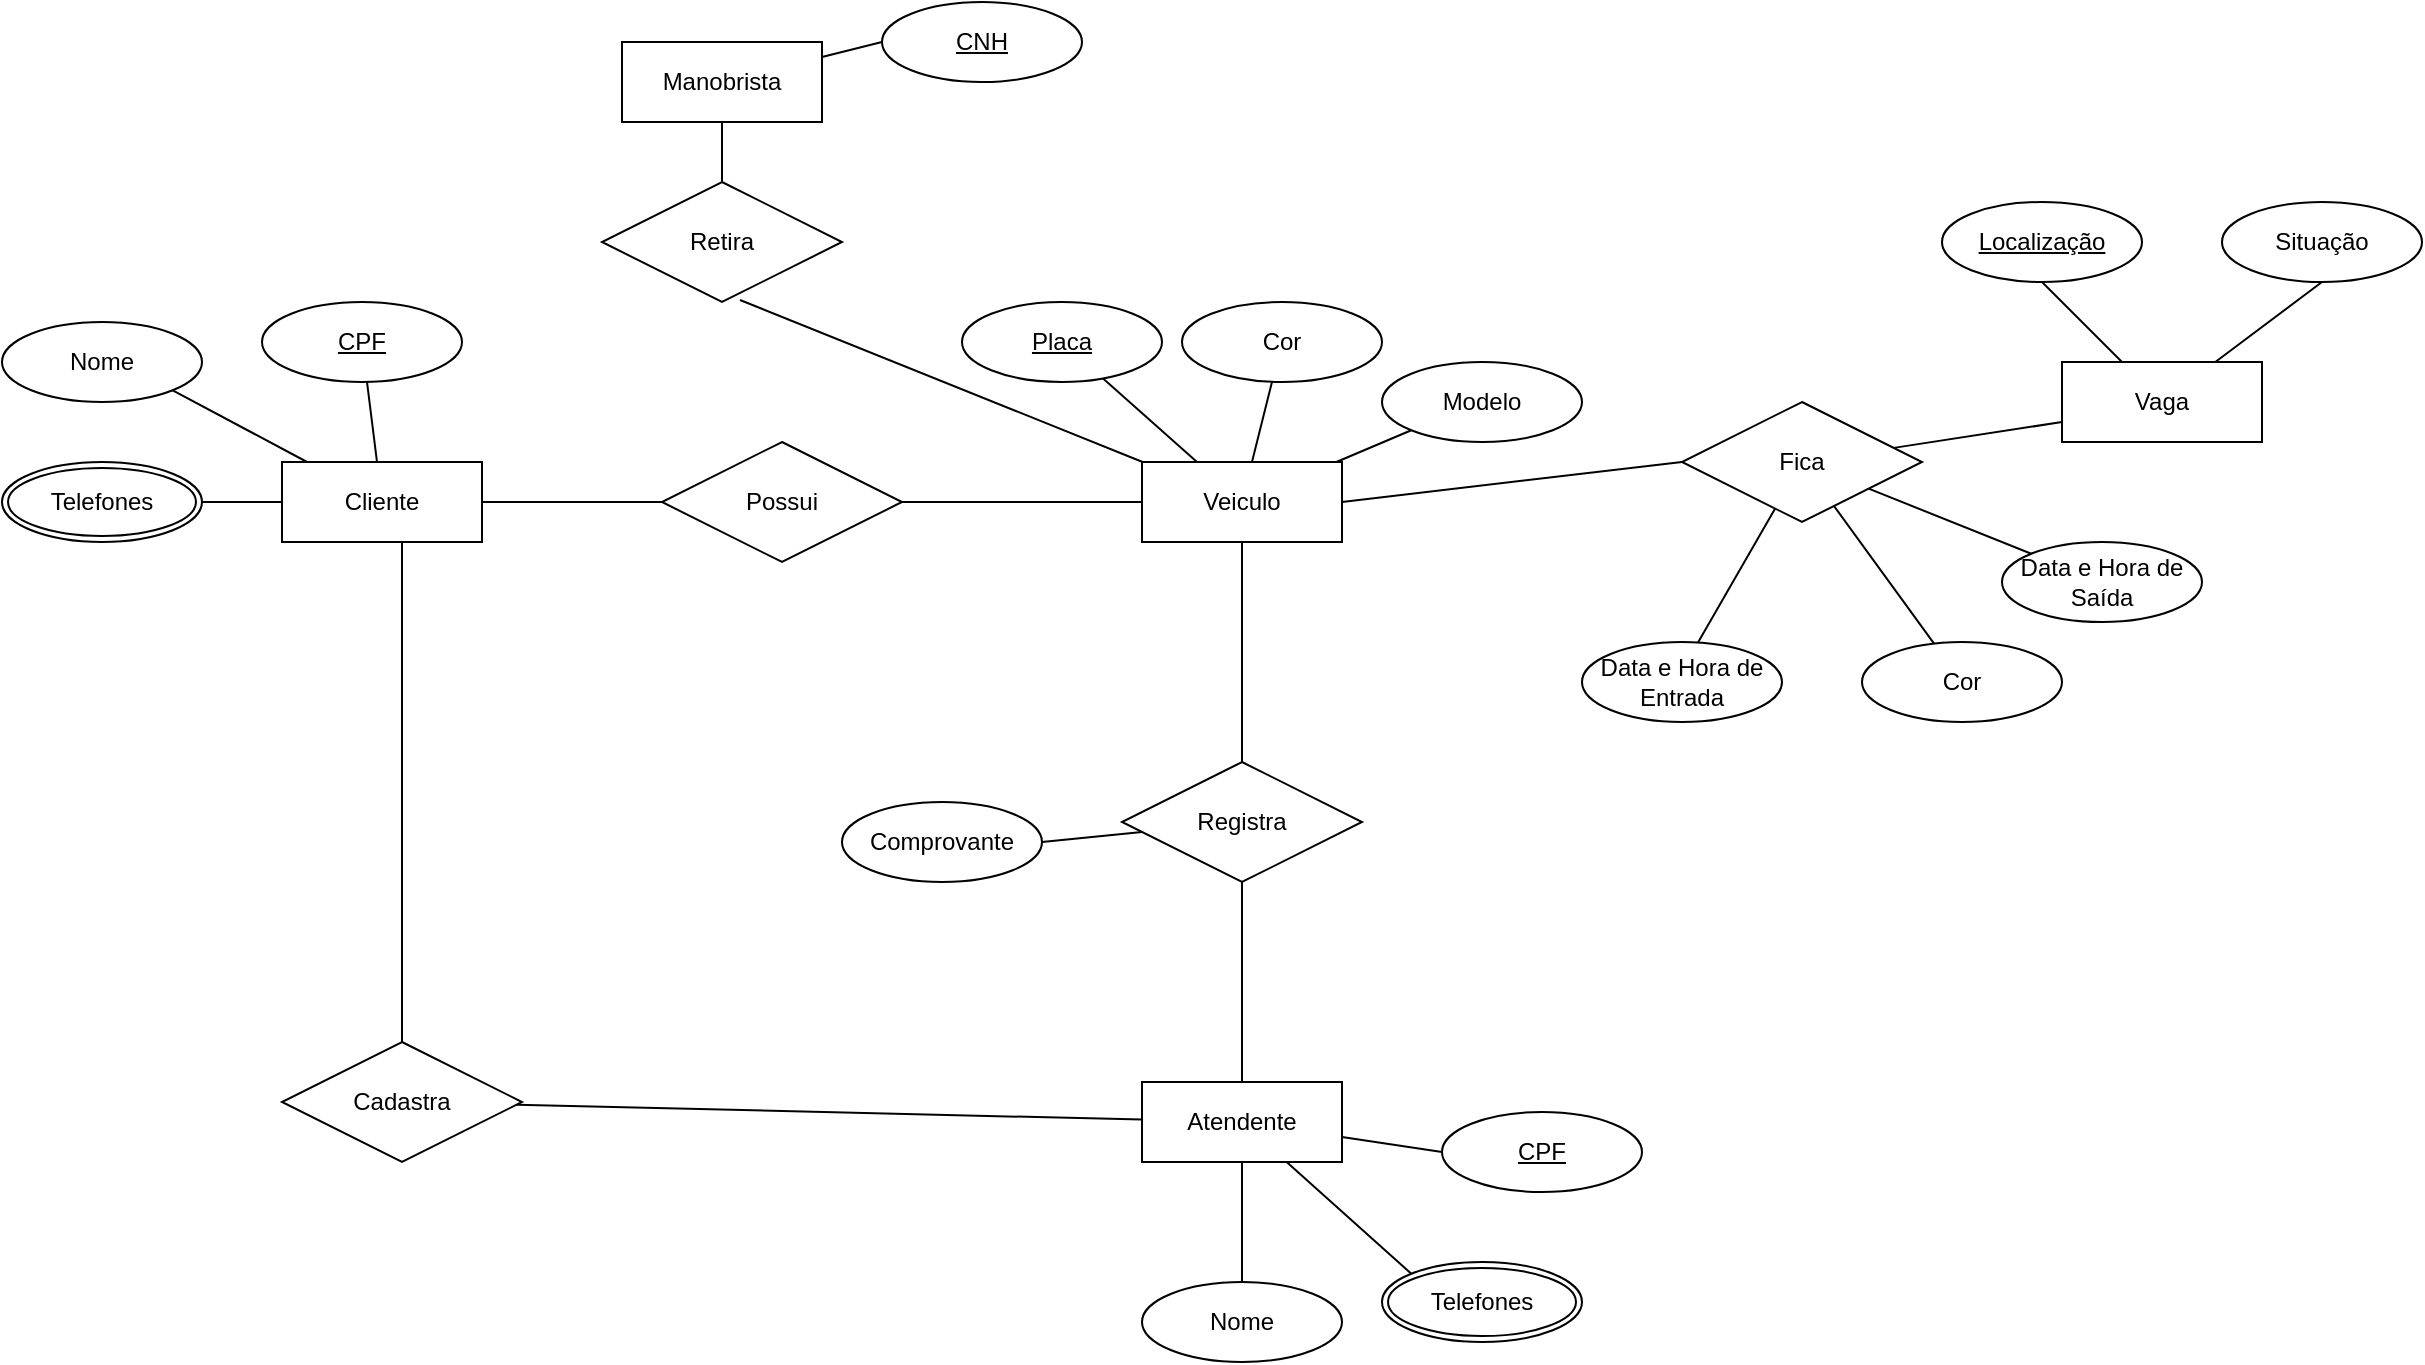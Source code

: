 <mxfile version="13.6.9" type="device"><diagram id="L33ve2XNf-j81ZjS3T_S" name="Page-1"><mxGraphModel dx="1546" dy="613" grid="1" gridSize="10" guides="1" tooltips="1" connect="1" arrows="1" fold="1" page="1" pageScale="1" pageWidth="827" pageHeight="1169" math="0" shadow="0"><root><mxCell id="0"/><mxCell id="1" parent="0"/><mxCell id="oF4vFwnGdv9JNcmL81rW-35" style="edgeStyle=none;rounded=0;orthogonalLoop=1;jettySize=auto;html=1;endArrow=none;endFill=0;" parent="1" source="oF4vFwnGdv9JNcmL81rW-1" target="oF4vFwnGdv9JNcmL81rW-4" edge="1"><mxGeometry relative="1" as="geometry"/></mxCell><mxCell id="oF4vFwnGdv9JNcmL81rW-36" style="edgeStyle=none;rounded=0;orthogonalLoop=1;jettySize=auto;html=1;entryX=1;entryY=1;entryDx=0;entryDy=0;endArrow=none;endFill=0;" parent="1" source="oF4vFwnGdv9JNcmL81rW-1" target="oF4vFwnGdv9JNcmL81rW-2" edge="1"><mxGeometry relative="1" as="geometry"/></mxCell><mxCell id="oF4vFwnGdv9JNcmL81rW-37" style="edgeStyle=none;rounded=0;orthogonalLoop=1;jettySize=auto;html=1;endArrow=none;endFill=0;" parent="1" source="oF4vFwnGdv9JNcmL81rW-1" target="oF4vFwnGdv9JNcmL81rW-5" edge="1"><mxGeometry relative="1" as="geometry"/></mxCell><mxCell id="oF4vFwnGdv9JNcmL81rW-1" value="Cliente" style="whiteSpace=wrap;html=1;align=center;" parent="1" vertex="1"><mxGeometry x="340" y="240" width="100" height="40" as="geometry"/></mxCell><mxCell id="oF4vFwnGdv9JNcmL81rW-2" value="Nome" style="ellipse;whiteSpace=wrap;html=1;align=center;" parent="1" vertex="1"><mxGeometry x="200" y="170" width="100" height="40" as="geometry"/></mxCell><mxCell id="oF4vFwnGdv9JNcmL81rW-4" value="CPF" style="ellipse;whiteSpace=wrap;html=1;align=center;fontStyle=4;" parent="1" vertex="1"><mxGeometry x="330" y="160" width="100" height="40" as="geometry"/></mxCell><mxCell id="oF4vFwnGdv9JNcmL81rW-5" value="Telefones" style="ellipse;shape=doubleEllipse;margin=3;whiteSpace=wrap;html=1;align=center;" parent="1" vertex="1"><mxGeometry x="200" y="240" width="100" height="40" as="geometry"/></mxCell><mxCell id="oF4vFwnGdv9JNcmL81rW-34" style="edgeStyle=none;rounded=0;orthogonalLoop=1;jettySize=auto;html=1;entryX=1;entryY=0.5;entryDx=0;entryDy=0;endArrow=none;endFill=0;" parent="1" source="oF4vFwnGdv9JNcmL81rW-6" target="oF4vFwnGdv9JNcmL81rW-1" edge="1"><mxGeometry relative="1" as="geometry"/></mxCell><mxCell id="oF4vFwnGdv9JNcmL81rW-6" value="Possui" style="shape=rhombus;perimeter=rhombusPerimeter;whiteSpace=wrap;html=1;align=center;" parent="1" vertex="1"><mxGeometry x="530" y="230" width="120" height="60" as="geometry"/></mxCell><mxCell id="oF4vFwnGdv9JNcmL81rW-30" style="edgeStyle=none;rounded=0;orthogonalLoop=1;jettySize=auto;html=1;entryX=0;entryY=1;entryDx=0;entryDy=0;endArrow=none;endFill=0;" parent="1" source="oF4vFwnGdv9JNcmL81rW-7" target="oF4vFwnGdv9JNcmL81rW-8" edge="1"><mxGeometry relative="1" as="geometry"/></mxCell><mxCell id="oF4vFwnGdv9JNcmL81rW-31" style="edgeStyle=none;rounded=0;orthogonalLoop=1;jettySize=auto;html=1;endArrow=none;endFill=0;" parent="1" source="oF4vFwnGdv9JNcmL81rW-7" target="oF4vFwnGdv9JNcmL81rW-10" edge="1"><mxGeometry relative="1" as="geometry"/></mxCell><mxCell id="oF4vFwnGdv9JNcmL81rW-32" style="edgeStyle=none;rounded=0;orthogonalLoop=1;jettySize=auto;html=1;endArrow=none;endFill=0;" parent="1" source="oF4vFwnGdv9JNcmL81rW-7" target="oF4vFwnGdv9JNcmL81rW-9" edge="1"><mxGeometry relative="1" as="geometry"/></mxCell><mxCell id="oF4vFwnGdv9JNcmL81rW-33" style="edgeStyle=none;rounded=0;orthogonalLoop=1;jettySize=auto;html=1;entryX=1;entryY=0.5;entryDx=0;entryDy=0;endArrow=none;endFill=0;" parent="1" source="oF4vFwnGdv9JNcmL81rW-7" target="oF4vFwnGdv9JNcmL81rW-6" edge="1"><mxGeometry relative="1" as="geometry"/></mxCell><mxCell id="oF4vFwnGdv9JNcmL81rW-38" style="edgeStyle=none;rounded=0;orthogonalLoop=1;jettySize=auto;html=1;endArrow=none;endFill=0;" parent="1" source="oF4vFwnGdv9JNcmL81rW-7" target="oF4vFwnGdv9JNcmL81rW-15" edge="1"><mxGeometry relative="1" as="geometry"/></mxCell><mxCell id="oF4vFwnGdv9JNcmL81rW-48" style="edgeStyle=none;rounded=0;orthogonalLoop=1;jettySize=auto;html=1;entryX=0.575;entryY=0.983;entryDx=0;entryDy=0;entryPerimeter=0;endArrow=none;endFill=0;" parent="1" source="oF4vFwnGdv9JNcmL81rW-7" target="oF4vFwnGdv9JNcmL81rW-47" edge="1"><mxGeometry relative="1" as="geometry"/></mxCell><mxCell id="SW4eC0XUBeYohrpptzX0-1" style="rounded=0;orthogonalLoop=1;jettySize=auto;html=1;exitX=1;exitY=0.5;exitDx=0;exitDy=0;entryX=0;entryY=0.5;entryDx=0;entryDy=0;endArrow=none;endFill=0;" edge="1" parent="1" source="oF4vFwnGdv9JNcmL81rW-7" target="oF4vFwnGdv9JNcmL81rW-11"><mxGeometry relative="1" as="geometry"/></mxCell><mxCell id="oF4vFwnGdv9JNcmL81rW-7" value="Veiculo" style="whiteSpace=wrap;html=1;align=center;" parent="1" vertex="1"><mxGeometry x="770" y="240" width="100" height="40" as="geometry"/></mxCell><mxCell id="oF4vFwnGdv9JNcmL81rW-8" value="Modelo" style="ellipse;whiteSpace=wrap;html=1;align=center;" parent="1" vertex="1"><mxGeometry x="890" y="190" width="100" height="40" as="geometry"/></mxCell><mxCell id="oF4vFwnGdv9JNcmL81rW-9" value="Placa" style="ellipse;whiteSpace=wrap;html=1;align=center;fontStyle=4;" parent="1" vertex="1"><mxGeometry x="680" y="160" width="100" height="40" as="geometry"/></mxCell><mxCell id="oF4vFwnGdv9JNcmL81rW-10" value="Cor" style="ellipse;whiteSpace=wrap;html=1;align=center;" parent="1" vertex="1"><mxGeometry x="790" y="160" width="100" height="40" as="geometry"/></mxCell><mxCell id="oF4vFwnGdv9JNcmL81rW-26" style="edgeStyle=none;rounded=0;orthogonalLoop=1;jettySize=auto;html=1;entryX=0;entryY=0.75;entryDx=0;entryDy=0;endArrow=none;endFill=0;" parent="1" source="oF4vFwnGdv9JNcmL81rW-11" target="oF4vFwnGdv9JNcmL81rW-12" edge="1"><mxGeometry relative="1" as="geometry"/></mxCell><mxCell id="oF4vFwnGdv9JNcmL81rW-27" style="edgeStyle=none;rounded=0;orthogonalLoop=1;jettySize=auto;html=1;endArrow=none;endFill=0;" parent="1" source="oF4vFwnGdv9JNcmL81rW-11" target="oF4vFwnGdv9JNcmL81rW-23" edge="1"><mxGeometry relative="1" as="geometry"/></mxCell><mxCell id="oF4vFwnGdv9JNcmL81rW-28" style="edgeStyle=none;rounded=0;orthogonalLoop=1;jettySize=auto;html=1;endArrow=none;endFill=0;" parent="1" source="oF4vFwnGdv9JNcmL81rW-11" target="oF4vFwnGdv9JNcmL81rW-22" edge="1"><mxGeometry relative="1" as="geometry"/></mxCell><mxCell id="oF4vFwnGdv9JNcmL81rW-29" style="edgeStyle=none;rounded=0;orthogonalLoop=1;jettySize=auto;html=1;entryX=0.57;entryY=0.05;entryDx=0;entryDy=0;entryPerimeter=0;endArrow=none;endFill=0;" parent="1" source="oF4vFwnGdv9JNcmL81rW-11" target="oF4vFwnGdv9JNcmL81rW-21" edge="1"><mxGeometry relative="1" as="geometry"/></mxCell><mxCell id="oF4vFwnGdv9JNcmL81rW-11" value="Fica" style="shape=rhombus;perimeter=rhombusPerimeter;whiteSpace=wrap;html=1;align=center;" parent="1" vertex="1"><mxGeometry x="1040" y="210" width="120" height="60" as="geometry"/></mxCell><mxCell id="oF4vFwnGdv9JNcmL81rW-24" style="rounded=0;orthogonalLoop=1;jettySize=auto;html=1;entryX=0.5;entryY=1;entryDx=0;entryDy=0;endArrow=none;endFill=0;" parent="1" source="oF4vFwnGdv9JNcmL81rW-12" target="oF4vFwnGdv9JNcmL81rW-14" edge="1"><mxGeometry relative="1" as="geometry"/></mxCell><mxCell id="oF4vFwnGdv9JNcmL81rW-25" style="edgeStyle=none;rounded=0;orthogonalLoop=1;jettySize=auto;html=1;entryX=0.5;entryY=1;entryDx=0;entryDy=0;endArrow=none;endFill=0;" parent="1" source="oF4vFwnGdv9JNcmL81rW-12" target="oF4vFwnGdv9JNcmL81rW-13" edge="1"><mxGeometry relative="1" as="geometry"/></mxCell><mxCell id="oF4vFwnGdv9JNcmL81rW-12" value="Vaga" style="whiteSpace=wrap;html=1;align=center;" parent="1" vertex="1"><mxGeometry x="1230" y="190" width="100" height="40" as="geometry"/></mxCell><mxCell id="oF4vFwnGdv9JNcmL81rW-13" value="Localização" style="ellipse;whiteSpace=wrap;html=1;align=center;fontStyle=4;" parent="1" vertex="1"><mxGeometry x="1170" y="110" width="100" height="40" as="geometry"/></mxCell><mxCell id="oF4vFwnGdv9JNcmL81rW-14" value="Situação" style="ellipse;whiteSpace=wrap;html=1;align=center;" parent="1" vertex="1"><mxGeometry x="1310" y="110" width="100" height="40" as="geometry"/></mxCell><mxCell id="oF4vFwnGdv9JNcmL81rW-39" style="edgeStyle=none;rounded=0;orthogonalLoop=1;jettySize=auto;html=1;entryX=0.5;entryY=0;entryDx=0;entryDy=0;endArrow=none;endFill=0;" parent="1" source="oF4vFwnGdv9JNcmL81rW-15" target="oF4vFwnGdv9JNcmL81rW-16" edge="1"><mxGeometry relative="1" as="geometry"/></mxCell><mxCell id="oF4vFwnGdv9JNcmL81rW-43" style="edgeStyle=none;rounded=0;orthogonalLoop=1;jettySize=auto;html=1;entryX=1;entryY=0.5;entryDx=0;entryDy=0;endArrow=none;endFill=0;" parent="1" source="oF4vFwnGdv9JNcmL81rW-15" target="oF4vFwnGdv9JNcmL81rW-17" edge="1"><mxGeometry relative="1" as="geometry"/></mxCell><mxCell id="oF4vFwnGdv9JNcmL81rW-15" value="Registra" style="shape=rhombus;perimeter=rhombusPerimeter;whiteSpace=wrap;html=1;align=center;" parent="1" vertex="1"><mxGeometry x="760" y="390" width="120" height="60" as="geometry"/></mxCell><mxCell id="oF4vFwnGdv9JNcmL81rW-40" style="edgeStyle=none;rounded=0;orthogonalLoop=1;jettySize=auto;html=1;endArrow=none;endFill=0;entryX=0;entryY=0.5;entryDx=0;entryDy=0;" parent="1" source="oF4vFwnGdv9JNcmL81rW-16" target="SW4eC0XUBeYohrpptzX0-2" edge="1"><mxGeometry relative="1" as="geometry"><mxPoint x="912.913" y="583.273" as="targetPoint"/></mxGeometry></mxCell><mxCell id="oF4vFwnGdv9JNcmL81rW-41" style="edgeStyle=none;rounded=0;orthogonalLoop=1;jettySize=auto;html=1;entryX=0;entryY=0;entryDx=0;entryDy=0;endArrow=none;endFill=0;" parent="1" source="oF4vFwnGdv9JNcmL81rW-16" target="SW4eC0XUBeYohrpptzX0-5" edge="1"><mxGeometry relative="1" as="geometry"><mxPoint x="924.854" y="655.774" as="targetPoint"/></mxGeometry></mxCell><mxCell id="oF4vFwnGdv9JNcmL81rW-42" style="edgeStyle=none;rounded=0;orthogonalLoop=1;jettySize=auto;html=1;entryX=0.5;entryY=0;entryDx=0;entryDy=0;endArrow=none;endFill=0;" parent="1" source="oF4vFwnGdv9JNcmL81rW-16" target="oF4vFwnGdv9JNcmL81rW-20" edge="1"><mxGeometry relative="1" as="geometry"/></mxCell><mxCell id="oF4vFwnGdv9JNcmL81rW-16" value="Atendente" style="whiteSpace=wrap;html=1;align=center;" parent="1" vertex="1"><mxGeometry x="770" y="550" width="100" height="40" as="geometry"/></mxCell><mxCell id="oF4vFwnGdv9JNcmL81rW-17" value="Comprovante" style="ellipse;whiteSpace=wrap;html=1;align=center;" parent="1" vertex="1"><mxGeometry x="620" y="410" width="100" height="40" as="geometry"/></mxCell><mxCell id="oF4vFwnGdv9JNcmL81rW-20" value="Nome" style="ellipse;whiteSpace=wrap;html=1;align=center;" parent="1" vertex="1"><mxGeometry x="770" y="650" width="100" height="40" as="geometry"/></mxCell><mxCell id="oF4vFwnGdv9JNcmL81rW-21" value="Data e Hora de Entrada" style="ellipse;whiteSpace=wrap;html=1;align=center;" parent="1" vertex="1"><mxGeometry x="990" y="330" width="100" height="40" as="geometry"/></mxCell><mxCell id="oF4vFwnGdv9JNcmL81rW-22" value="Cor" style="ellipse;whiteSpace=wrap;html=1;align=center;" parent="1" vertex="1"><mxGeometry x="1130" y="330" width="100" height="40" as="geometry"/></mxCell><mxCell id="oF4vFwnGdv9JNcmL81rW-23" value="Data e Hora de Saída" style="ellipse;whiteSpace=wrap;html=1;align=center;" parent="1" vertex="1"><mxGeometry x="1200" y="280" width="100" height="40" as="geometry"/></mxCell><mxCell id="oF4vFwnGdv9JNcmL81rW-45" style="edgeStyle=none;rounded=0;orthogonalLoop=1;jettySize=auto;html=1;endArrow=none;endFill=0;" parent="1" source="oF4vFwnGdv9JNcmL81rW-44" target="oF4vFwnGdv9JNcmL81rW-16" edge="1"><mxGeometry relative="1" as="geometry"/></mxCell><mxCell id="oF4vFwnGdv9JNcmL81rW-46" style="edgeStyle=none;rounded=0;orthogonalLoop=1;jettySize=auto;html=1;entryX=0.6;entryY=1;entryDx=0;entryDy=0;entryPerimeter=0;endArrow=none;endFill=0;" parent="1" source="oF4vFwnGdv9JNcmL81rW-44" target="oF4vFwnGdv9JNcmL81rW-1" edge="1"><mxGeometry relative="1" as="geometry"/></mxCell><mxCell id="oF4vFwnGdv9JNcmL81rW-44" value="Cadastra" style="shape=rhombus;perimeter=rhombusPerimeter;whiteSpace=wrap;html=1;align=center;" parent="1" vertex="1"><mxGeometry x="340" y="530" width="120" height="60" as="geometry"/></mxCell><mxCell id="oF4vFwnGdv9JNcmL81rW-49" style="edgeStyle=none;rounded=0;orthogonalLoop=1;jettySize=auto;html=1;endArrow=none;endFill=0;" parent="1" source="oF4vFwnGdv9JNcmL81rW-47" target="oF4vFwnGdv9JNcmL81rW-50" edge="1"><mxGeometry relative="1" as="geometry"><mxPoint x="560" y="50" as="targetPoint"/></mxGeometry></mxCell><mxCell id="oF4vFwnGdv9JNcmL81rW-47" value="Retira" style="shape=rhombus;perimeter=rhombusPerimeter;whiteSpace=wrap;html=1;align=center;" parent="1" vertex="1"><mxGeometry x="500" y="100" width="120" height="60" as="geometry"/></mxCell><mxCell id="oF4vFwnGdv9JNcmL81rW-52" style="edgeStyle=none;rounded=0;orthogonalLoop=1;jettySize=auto;html=1;endArrow=none;endFill=0;entryX=0;entryY=0.5;entryDx=0;entryDy=0;" parent="1" source="oF4vFwnGdv9JNcmL81rW-50" target="SW4eC0XUBeYohrpptzX0-6" edge="1"><mxGeometry relative="1" as="geometry"><mxPoint x="643.36" y="37.208" as="targetPoint"/></mxGeometry></mxCell><mxCell id="oF4vFwnGdv9JNcmL81rW-50" value="Manobrista" style="whiteSpace=wrap;html=1;align=center;" parent="1" vertex="1"><mxGeometry x="510" y="30" width="100" height="40" as="geometry"/></mxCell><mxCell id="SW4eC0XUBeYohrpptzX0-2" value="CPF" style="ellipse;whiteSpace=wrap;html=1;align=center;fontStyle=4;" vertex="1" parent="1"><mxGeometry x="920" y="565" width="100" height="40" as="geometry"/></mxCell><mxCell id="SW4eC0XUBeYohrpptzX0-5" value="Telefones" style="ellipse;shape=doubleEllipse;margin=3;whiteSpace=wrap;html=1;align=center;" vertex="1" parent="1"><mxGeometry x="890" y="640" width="100" height="40" as="geometry"/></mxCell><mxCell id="SW4eC0XUBeYohrpptzX0-6" value="CNH" style="ellipse;whiteSpace=wrap;html=1;align=center;fontStyle=4;" vertex="1" parent="1"><mxGeometry x="640" y="10" width="100" height="40" as="geometry"/></mxCell></root></mxGraphModel></diagram></mxfile>